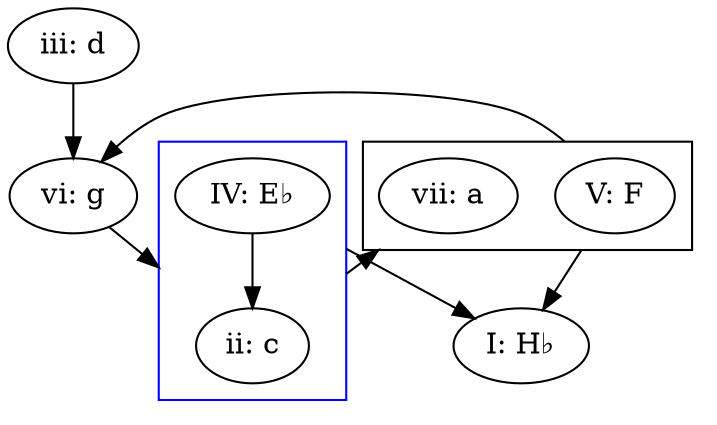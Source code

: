 

digraph G {

  compound=true;
  forcelabels=true;

  iii[label="iii: d"];
  vi[label="vi: g"];
  V[label="V: F"];
  I[label="I: H♭"];
  IV[label="IV: E♭"];
  vii[label="vii: a"];
  ii[label="ii: c"];



   subgraph cluster1 {
      IV  -> ii;
      color=blue
   }
   subgraph cluster2 {
      vii;
      V;
   }
   V -> vi [ltail=cluster2];
   ii-> vii [ltail=cluster1, lhead=cluster2];
   V   -> I [ltail=cluster2];
   IV  -> I [ltail=cluster1];
   iii -> vi;
   vi  -> ii [lhead=cluster1];
}
